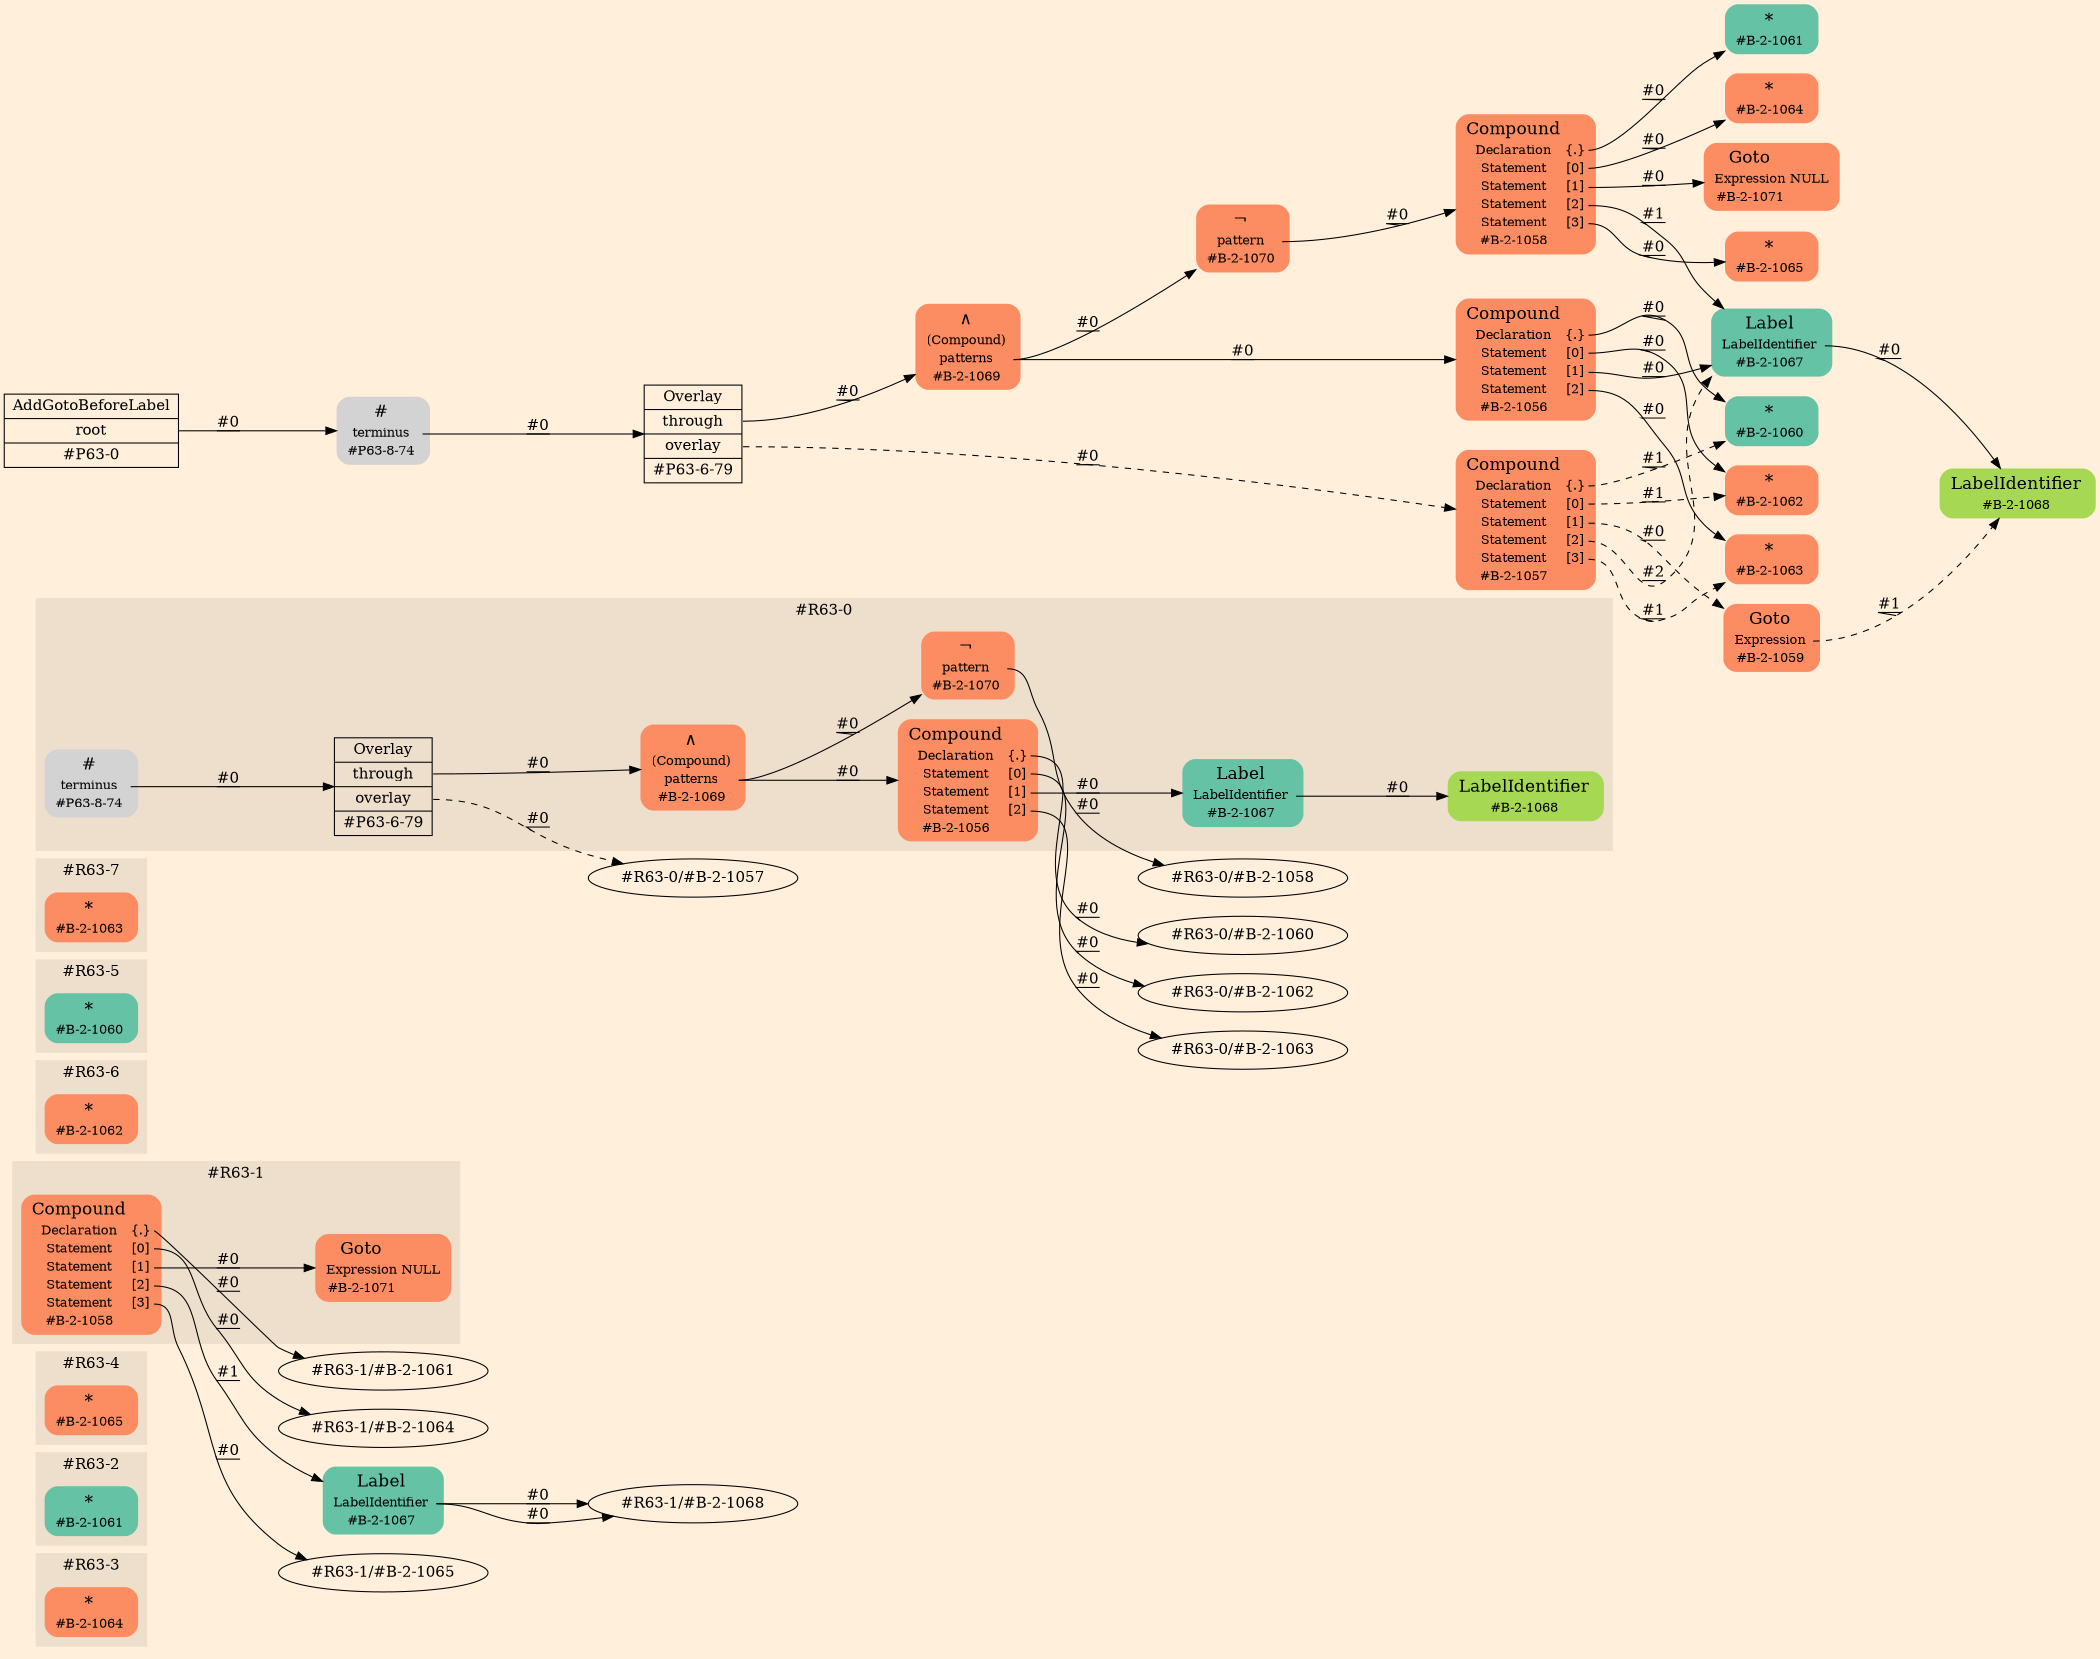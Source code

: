 digraph Inferno {
graph [
rankdir = "LR"
ranksep = 1.0
size = "14,20"
bgcolor = antiquewhite1
color = black
fontcolor = black
];
node [
];
subgraph "cluster#R63-3" {
label = "#R63-3"
style = "filled"
color = antiquewhite2
"#R63-3/#B-2-1064" [
shape = "plaintext"
fillcolor = "/set28/2"
label = <<TABLE BORDER="0" CELLBORDER="0" CELLSPACING="0">
 <TR>
  <TD><FONT POINT-SIZE="16.0">*</FONT></TD>
  <TD></TD>
 </TR>
 <TR>
  <TD>#B-2-1064</TD>
  <TD PORT="port0"></TD>
 </TR>
</TABLE>>
style = "rounded,filled"
fontsize = "12"
];
}
subgraph "cluster#R63-2" {
label = "#R63-2"
style = "filled"
color = antiquewhite2
"#R63-2/#B-2-1061" [
shape = "plaintext"
fillcolor = "/set28/1"
label = <<TABLE BORDER="0" CELLBORDER="0" CELLSPACING="0">
 <TR>
  <TD><FONT POINT-SIZE="16.0">*</FONT></TD>
  <TD></TD>
 </TR>
 <TR>
  <TD>#B-2-1061</TD>
  <TD PORT="port0"></TD>
 </TR>
</TABLE>>
style = "rounded,filled"
fontsize = "12"
];
}
subgraph "cluster#R63-4" {
label = "#R63-4"
style = "filled"
color = antiquewhite2
"#R63-4/#B-2-1065" [
shape = "plaintext"
fillcolor = "/set28/2"
label = <<TABLE BORDER="0" CELLBORDER="0" CELLSPACING="0">
 <TR>
  <TD><FONT POINT-SIZE="16.0">*</FONT></TD>
  <TD></TD>
 </TR>
 <TR>
  <TD>#B-2-1065</TD>
  <TD PORT="port0"></TD>
 </TR>
</TABLE>>
style = "rounded,filled"
fontsize = "12"
];
}
subgraph "cluster#R63-1" {
label = "#R63-1"
style = "filled"
color = antiquewhite2
"#R63-1/#B-2-1058" [
shape = "plaintext"
fillcolor = "/set28/2"
label = <<TABLE BORDER="0" CELLBORDER="0" CELLSPACING="0">
 <TR>
  <TD><FONT POINT-SIZE="16.0">Compound</FONT></TD>
  <TD></TD>
 </TR>
 <TR>
  <TD>Declaration</TD>
  <TD PORT="port0">{.}</TD>
 </TR>
 <TR>
  <TD>Statement</TD>
  <TD PORT="port1">[0]</TD>
 </TR>
 <TR>
  <TD>Statement</TD>
  <TD PORT="port2">[1]</TD>
 </TR>
 <TR>
  <TD>Statement</TD>
  <TD PORT="port3">[2]</TD>
 </TR>
 <TR>
  <TD>Statement</TD>
  <TD PORT="port4">[3]</TD>
 </TR>
 <TR>
  <TD>#B-2-1058</TD>
  <TD PORT="port5"></TD>
 </TR>
</TABLE>>
style = "rounded,filled"
fontsize = "12"
];
"#R63-1/#B-2-1071" [
shape = "plaintext"
fillcolor = "/set28/2"
label = <<TABLE BORDER="0" CELLBORDER="0" CELLSPACING="0">
 <TR>
  <TD><FONT POINT-SIZE="16.0">Goto</FONT></TD>
  <TD></TD>
 </TR>
 <TR>
  <TD>Expression</TD>
  <TD PORT="port0">NULL</TD>
 </TR>
 <TR>
  <TD>#B-2-1071</TD>
  <TD PORT="port1"></TD>
 </TR>
</TABLE>>
style = "rounded,filled"
fontsize = "12"
];
}
"#R63-1/#B-2-1067" [
shape = "plaintext"
fillcolor = "/set28/1"
label = <<TABLE BORDER="0" CELLBORDER="0" CELLSPACING="0">
 <TR>
  <TD><FONT POINT-SIZE="16.0">Label</FONT></TD>
  <TD></TD>
 </TR>
 <TR>
  <TD>LabelIdentifier</TD>
  <TD PORT="port0"></TD>
 </TR>
 <TR>
  <TD>#B-2-1067</TD>
  <TD PORT="port1"></TD>
 </TR>
</TABLE>>
style = "rounded,filled"
fontsize = "12"
];
"#R63-1/#B-2-1067":port0 -> "#R63-1/#B-2-1068" [style="solid"
label = "#0"
decorate = true
color = black
fontcolor = black
];
"#R63-1/#B-2-1058":port0 -> "#R63-1/#B-2-1061" [style="solid"
label = "#0"
decorate = true
color = black
fontcolor = black
];
"#R63-1/#B-2-1058":port1 -> "#R63-1/#B-2-1064" [style="solid"
label = "#0"
decorate = true
color = black
fontcolor = black
];
"#R63-1/#B-2-1058":port2 -> "#R63-1/#B-2-1071" [style="solid"
label = "#0"
decorate = true
color = black
fontcolor = black
];
"#R63-1/#B-2-1058":port3 -> "#R63-1/#B-2-1067" [style="solid"
label = "#1"
decorate = true
color = black
fontcolor = black
];
"#R63-1/#B-2-1058":port4 -> "#R63-1/#B-2-1065" [style="solid"
label = "#0"
decorate = true
color = black
fontcolor = black
];
"#R63-1/#B-2-1067":port0 -> "#R63-1/#B-2-1068" [style="solid"
label = "#0"
decorate = true
color = black
fontcolor = black
];
subgraph "cluster#R63-6" {
label = "#R63-6"
style = "filled"
color = antiquewhite2
"#R63-6/#B-2-1062" [
shape = "plaintext"
fillcolor = "/set28/2"
label = <<TABLE BORDER="0" CELLBORDER="0" CELLSPACING="0">
 <TR>
  <TD><FONT POINT-SIZE="16.0">*</FONT></TD>
  <TD></TD>
 </TR>
 <TR>
  <TD>#B-2-1062</TD>
  <TD PORT="port0"></TD>
 </TR>
</TABLE>>
style = "rounded,filled"
fontsize = "12"
];
}
subgraph "cluster#R63-5" {
label = "#R63-5"
style = "filled"
color = antiquewhite2
"#R63-5/#B-2-1060" [
shape = "plaintext"
fillcolor = "/set28/1"
label = <<TABLE BORDER="0" CELLBORDER="0" CELLSPACING="0">
 <TR>
  <TD><FONT POINT-SIZE="16.0">*</FONT></TD>
  <TD></TD>
 </TR>
 <TR>
  <TD>#B-2-1060</TD>
  <TD PORT="port0"></TD>
 </TR>
</TABLE>>
style = "rounded,filled"
fontsize = "12"
];
}
subgraph "cluster#R63-7" {
label = "#R63-7"
style = "filled"
color = antiquewhite2
"#R63-7/#B-2-1063" [
shape = "plaintext"
fillcolor = "/set28/2"
label = <<TABLE BORDER="0" CELLBORDER="0" CELLSPACING="0">
 <TR>
  <TD><FONT POINT-SIZE="16.0">*</FONT></TD>
  <TD></TD>
 </TR>
 <TR>
  <TD>#B-2-1063</TD>
  <TD PORT="port0"></TD>
 </TR>
</TABLE>>
style = "rounded,filled"
fontsize = "12"
];
}
subgraph "cluster#R63-0" {
label = "#R63-0"
style = "filled"
color = antiquewhite2
"#R63-0/#B-2-1070" [
shape = "plaintext"
fillcolor = "/set28/2"
label = <<TABLE BORDER="0" CELLBORDER="0" CELLSPACING="0">
 <TR>
  <TD><FONT POINT-SIZE="16.0">¬</FONT></TD>
  <TD></TD>
 </TR>
 <TR>
  <TD>pattern</TD>
  <TD PORT="port0"></TD>
 </TR>
 <TR>
  <TD>#B-2-1070</TD>
  <TD PORT="port1"></TD>
 </TR>
</TABLE>>
style = "rounded,filled"
fontsize = "12"
];
"#R63-0/#P63-6-79" [
shape = "record"
fillcolor = antiquewhite2
label = "<fixed> Overlay | <port0> through | <port1> overlay | <port2> #P63-6-79"
style = "filled"
fontsize = "14"
color = black
fontcolor = black
];
"#R63-0/#B-2-1068" [
shape = "plaintext"
fillcolor = "/set28/5"
label = <<TABLE BORDER="0" CELLBORDER="0" CELLSPACING="0">
 <TR>
  <TD><FONT POINT-SIZE="16.0">LabelIdentifier</FONT></TD>
  <TD></TD>
 </TR>
 <TR>
  <TD>#B-2-1068</TD>
  <TD PORT="port0"></TD>
 </TR>
</TABLE>>
style = "rounded,filled"
fontsize = "12"
];
"#R63-0/#P63-8-74" [
shape = "plaintext"
label = <<TABLE BORDER="0" CELLBORDER="0" CELLSPACING="0">
 <TR>
  <TD><FONT POINT-SIZE="16.0">#</FONT></TD>
  <TD></TD>
 </TR>
 <TR>
  <TD>terminus</TD>
  <TD PORT="port0"></TD>
 </TR>
 <TR>
  <TD>#P63-8-74</TD>
  <TD PORT="port1"></TD>
 </TR>
</TABLE>>
style = "rounded,filled"
fontsize = "12"
];
"#R63-0/#B-2-1069" [
shape = "plaintext"
fillcolor = "/set28/2"
label = <<TABLE BORDER="0" CELLBORDER="0" CELLSPACING="0">
 <TR>
  <TD><FONT POINT-SIZE="16.0">∧</FONT></TD>
  <TD></TD>
 </TR>
 <TR>
  <TD>(Compound)</TD>
  <TD PORT="port0"></TD>
 </TR>
 <TR>
  <TD>patterns</TD>
  <TD PORT="port1"></TD>
 </TR>
 <TR>
  <TD>#B-2-1069</TD>
  <TD PORT="port2"></TD>
 </TR>
</TABLE>>
style = "rounded,filled"
fontsize = "12"
];
"#R63-0/#B-2-1067" [
shape = "plaintext"
fillcolor = "/set28/1"
label = <<TABLE BORDER="0" CELLBORDER="0" CELLSPACING="0">
 <TR>
  <TD><FONT POINT-SIZE="16.0">Label</FONT></TD>
  <TD></TD>
 </TR>
 <TR>
  <TD>LabelIdentifier</TD>
  <TD PORT="port0"></TD>
 </TR>
 <TR>
  <TD>#B-2-1067</TD>
  <TD PORT="port1"></TD>
 </TR>
</TABLE>>
style = "rounded,filled"
fontsize = "12"
];
"#R63-0/#B-2-1056" [
shape = "plaintext"
fillcolor = "/set28/2"
label = <<TABLE BORDER="0" CELLBORDER="0" CELLSPACING="0">
 <TR>
  <TD><FONT POINT-SIZE="16.0">Compound</FONT></TD>
  <TD></TD>
 </TR>
 <TR>
  <TD>Declaration</TD>
  <TD PORT="port0">{.}</TD>
 </TR>
 <TR>
  <TD>Statement</TD>
  <TD PORT="port1">[0]</TD>
 </TR>
 <TR>
  <TD>Statement</TD>
  <TD PORT="port2">[1]</TD>
 </TR>
 <TR>
  <TD>Statement</TD>
  <TD PORT="port3">[2]</TD>
 </TR>
 <TR>
  <TD>#B-2-1056</TD>
  <TD PORT="port4"></TD>
 </TR>
</TABLE>>
style = "rounded,filled"
fontsize = "12"
];
}
"#R63-0/#B-2-1070":port0 -> "#R63-0/#B-2-1058" [style="solid"
label = "#0"
decorate = true
color = black
fontcolor = black
];
"#R63-0/#P63-6-79":port0 -> "#R63-0/#B-2-1069" [style="solid"
label = "#0"
decorate = true
color = black
fontcolor = black
];
"#R63-0/#P63-6-79":port1 -> "#R63-0/#B-2-1057" [style="dashed"
label = "#0"
decorate = true
color = black
fontcolor = black
];
"#R63-0/#P63-8-74":port0 -> "#R63-0/#P63-6-79" [style="solid"
label = "#0"
decorate = true
color = black
fontcolor = black
];
"#R63-0/#B-2-1069":port1 -> "#R63-0/#B-2-1056" [style="solid"
label = "#0"
decorate = true
color = black
fontcolor = black
];
"#R63-0/#B-2-1069":port1 -> "#R63-0/#B-2-1070" [style="solid"
label = "#0"
decorate = true
color = black
fontcolor = black
];
"#R63-0/#B-2-1067":port0 -> "#R63-0/#B-2-1068" [style="solid"
label = "#0"
decorate = true
color = black
fontcolor = black
];
"#R63-0/#B-2-1056":port0 -> "#R63-0/#B-2-1060" [style="solid"
label = "#0"
decorate = true
color = black
fontcolor = black
];
"#R63-0/#B-2-1056":port1 -> "#R63-0/#B-2-1062" [style="solid"
label = "#0"
decorate = true
color = black
fontcolor = black
];
"#R63-0/#B-2-1056":port2 -> "#R63-0/#B-2-1067" [style="solid"
label = "#0"
decorate = true
color = black
fontcolor = black
];
"#R63-0/#B-2-1056":port3 -> "#R63-0/#B-2-1063" [style="solid"
label = "#0"
decorate = true
color = black
fontcolor = black
];
"CR#P63-0" [
shape = "record"
fillcolor = antiquewhite1
label = "<fixed> AddGotoBeforeLabel | <port0> root | <port1> #P63-0"
style = "filled"
fontsize = "14"
color = black
fontcolor = black
];
"#P63-8-74" [
shape = "plaintext"
label = <<TABLE BORDER="0" CELLBORDER="0" CELLSPACING="0">
 <TR>
  <TD><FONT POINT-SIZE="16.0">#</FONT></TD>
  <TD></TD>
 </TR>
 <TR>
  <TD>terminus</TD>
  <TD PORT="port0"></TD>
 </TR>
 <TR>
  <TD>#P63-8-74</TD>
  <TD PORT="port1"></TD>
 </TR>
</TABLE>>
style = "rounded,filled"
fontsize = "12"
];
"#P63-6-79" [
shape = "record"
fillcolor = antiquewhite1
label = "<fixed> Overlay | <port0> through | <port1> overlay | <port2> #P63-6-79"
style = "filled"
fontsize = "14"
color = black
fontcolor = black
];
"#B-2-1069" [
shape = "plaintext"
fillcolor = "/set28/2"
label = <<TABLE BORDER="0" CELLBORDER="0" CELLSPACING="0">
 <TR>
  <TD><FONT POINT-SIZE="16.0">∧</FONT></TD>
  <TD></TD>
 </TR>
 <TR>
  <TD>(Compound)</TD>
  <TD PORT="port0"></TD>
 </TR>
 <TR>
  <TD>patterns</TD>
  <TD PORT="port1"></TD>
 </TR>
 <TR>
  <TD>#B-2-1069</TD>
  <TD PORT="port2"></TD>
 </TR>
</TABLE>>
style = "rounded,filled"
fontsize = "12"
];
"#B-2-1056" [
shape = "plaintext"
fillcolor = "/set28/2"
label = <<TABLE BORDER="0" CELLBORDER="0" CELLSPACING="0">
 <TR>
  <TD><FONT POINT-SIZE="16.0">Compound</FONT></TD>
  <TD></TD>
 </TR>
 <TR>
  <TD>Declaration</TD>
  <TD PORT="port0">{.}</TD>
 </TR>
 <TR>
  <TD>Statement</TD>
  <TD PORT="port1">[0]</TD>
 </TR>
 <TR>
  <TD>Statement</TD>
  <TD PORT="port2">[1]</TD>
 </TR>
 <TR>
  <TD>Statement</TD>
  <TD PORT="port3">[2]</TD>
 </TR>
 <TR>
  <TD>#B-2-1056</TD>
  <TD PORT="port4"></TD>
 </TR>
</TABLE>>
style = "rounded,filled"
fontsize = "12"
];
"#B-2-1060" [
shape = "plaintext"
fillcolor = "/set28/1"
label = <<TABLE BORDER="0" CELLBORDER="0" CELLSPACING="0">
 <TR>
  <TD><FONT POINT-SIZE="16.0">*</FONT></TD>
  <TD></TD>
 </TR>
 <TR>
  <TD>#B-2-1060</TD>
  <TD PORT="port0"></TD>
 </TR>
</TABLE>>
style = "rounded,filled"
fontsize = "12"
];
"#B-2-1062" [
shape = "plaintext"
fillcolor = "/set28/2"
label = <<TABLE BORDER="0" CELLBORDER="0" CELLSPACING="0">
 <TR>
  <TD><FONT POINT-SIZE="16.0">*</FONT></TD>
  <TD></TD>
 </TR>
 <TR>
  <TD>#B-2-1062</TD>
  <TD PORT="port0"></TD>
 </TR>
</TABLE>>
style = "rounded,filled"
fontsize = "12"
];
"#B-2-1067" [
shape = "plaintext"
fillcolor = "/set28/1"
label = <<TABLE BORDER="0" CELLBORDER="0" CELLSPACING="0">
 <TR>
  <TD><FONT POINT-SIZE="16.0">Label</FONT></TD>
  <TD></TD>
 </TR>
 <TR>
  <TD>LabelIdentifier</TD>
  <TD PORT="port0"></TD>
 </TR>
 <TR>
  <TD>#B-2-1067</TD>
  <TD PORT="port1"></TD>
 </TR>
</TABLE>>
style = "rounded,filled"
fontsize = "12"
];
"#B-2-1068" [
shape = "plaintext"
fillcolor = "/set28/5"
label = <<TABLE BORDER="0" CELLBORDER="0" CELLSPACING="0">
 <TR>
  <TD><FONT POINT-SIZE="16.0">LabelIdentifier</FONT></TD>
  <TD></TD>
 </TR>
 <TR>
  <TD>#B-2-1068</TD>
  <TD PORT="port0"></TD>
 </TR>
</TABLE>>
style = "rounded,filled"
fontsize = "12"
];
"#B-2-1063" [
shape = "plaintext"
fillcolor = "/set28/2"
label = <<TABLE BORDER="0" CELLBORDER="0" CELLSPACING="0">
 <TR>
  <TD><FONT POINT-SIZE="16.0">*</FONT></TD>
  <TD></TD>
 </TR>
 <TR>
  <TD>#B-2-1063</TD>
  <TD PORT="port0"></TD>
 </TR>
</TABLE>>
style = "rounded,filled"
fontsize = "12"
];
"#B-2-1070" [
shape = "plaintext"
fillcolor = "/set28/2"
label = <<TABLE BORDER="0" CELLBORDER="0" CELLSPACING="0">
 <TR>
  <TD><FONT POINT-SIZE="16.0">¬</FONT></TD>
  <TD></TD>
 </TR>
 <TR>
  <TD>pattern</TD>
  <TD PORT="port0"></TD>
 </TR>
 <TR>
  <TD>#B-2-1070</TD>
  <TD PORT="port1"></TD>
 </TR>
</TABLE>>
style = "rounded,filled"
fontsize = "12"
];
"#B-2-1058" [
shape = "plaintext"
fillcolor = "/set28/2"
label = <<TABLE BORDER="0" CELLBORDER="0" CELLSPACING="0">
 <TR>
  <TD><FONT POINT-SIZE="16.0">Compound</FONT></TD>
  <TD></TD>
 </TR>
 <TR>
  <TD>Declaration</TD>
  <TD PORT="port0">{.}</TD>
 </TR>
 <TR>
  <TD>Statement</TD>
  <TD PORT="port1">[0]</TD>
 </TR>
 <TR>
  <TD>Statement</TD>
  <TD PORT="port2">[1]</TD>
 </TR>
 <TR>
  <TD>Statement</TD>
  <TD PORT="port3">[2]</TD>
 </TR>
 <TR>
  <TD>Statement</TD>
  <TD PORT="port4">[3]</TD>
 </TR>
 <TR>
  <TD>#B-2-1058</TD>
  <TD PORT="port5"></TD>
 </TR>
</TABLE>>
style = "rounded,filled"
fontsize = "12"
];
"#B-2-1061" [
shape = "plaintext"
fillcolor = "/set28/1"
label = <<TABLE BORDER="0" CELLBORDER="0" CELLSPACING="0">
 <TR>
  <TD><FONT POINT-SIZE="16.0">*</FONT></TD>
  <TD></TD>
 </TR>
 <TR>
  <TD>#B-2-1061</TD>
  <TD PORT="port0"></TD>
 </TR>
</TABLE>>
style = "rounded,filled"
fontsize = "12"
];
"#B-2-1064" [
shape = "plaintext"
fillcolor = "/set28/2"
label = <<TABLE BORDER="0" CELLBORDER="0" CELLSPACING="0">
 <TR>
  <TD><FONT POINT-SIZE="16.0">*</FONT></TD>
  <TD></TD>
 </TR>
 <TR>
  <TD>#B-2-1064</TD>
  <TD PORT="port0"></TD>
 </TR>
</TABLE>>
style = "rounded,filled"
fontsize = "12"
];
"#B-2-1071" [
shape = "plaintext"
fillcolor = "/set28/2"
label = <<TABLE BORDER="0" CELLBORDER="0" CELLSPACING="0">
 <TR>
  <TD><FONT POINT-SIZE="16.0">Goto</FONT></TD>
  <TD></TD>
 </TR>
 <TR>
  <TD>Expression</TD>
  <TD PORT="port0">NULL</TD>
 </TR>
 <TR>
  <TD>#B-2-1071</TD>
  <TD PORT="port1"></TD>
 </TR>
</TABLE>>
style = "rounded,filled"
fontsize = "12"
];
"#B-2-1065" [
shape = "plaintext"
fillcolor = "/set28/2"
label = <<TABLE BORDER="0" CELLBORDER="0" CELLSPACING="0">
 <TR>
  <TD><FONT POINT-SIZE="16.0">*</FONT></TD>
  <TD></TD>
 </TR>
 <TR>
  <TD>#B-2-1065</TD>
  <TD PORT="port0"></TD>
 </TR>
</TABLE>>
style = "rounded,filled"
fontsize = "12"
];
"#B-2-1057" [
shape = "plaintext"
fillcolor = "/set28/2"
label = <<TABLE BORDER="0" CELLBORDER="0" CELLSPACING="0">
 <TR>
  <TD><FONT POINT-SIZE="16.0">Compound</FONT></TD>
  <TD></TD>
 </TR>
 <TR>
  <TD>Declaration</TD>
  <TD PORT="port0">{.}</TD>
 </TR>
 <TR>
  <TD>Statement</TD>
  <TD PORT="port1">[0]</TD>
 </TR>
 <TR>
  <TD>Statement</TD>
  <TD PORT="port2">[1]</TD>
 </TR>
 <TR>
  <TD>Statement</TD>
  <TD PORT="port3">[2]</TD>
 </TR>
 <TR>
  <TD>Statement</TD>
  <TD PORT="port4">[3]</TD>
 </TR>
 <TR>
  <TD>#B-2-1057</TD>
  <TD PORT="port5"></TD>
 </TR>
</TABLE>>
style = "rounded,filled"
fontsize = "12"
];
"#B-2-1059" [
shape = "plaintext"
fillcolor = "/set28/2"
label = <<TABLE BORDER="0" CELLBORDER="0" CELLSPACING="0">
 <TR>
  <TD><FONT POINT-SIZE="16.0">Goto</FONT></TD>
  <TD></TD>
 </TR>
 <TR>
  <TD>Expression</TD>
  <TD PORT="port0"></TD>
 </TR>
 <TR>
  <TD>#B-2-1059</TD>
  <TD PORT="port1"></TD>
 </TR>
</TABLE>>
style = "rounded,filled"
fontsize = "12"
];
"CR#P63-0":port0 -> "#P63-8-74" [style="solid"
label = "#0"
decorate = true
color = black
fontcolor = black
];
"#P63-8-74":port0 -> "#P63-6-79" [style="solid"
label = "#0"
decorate = true
color = black
fontcolor = black
];
"#P63-6-79":port0 -> "#B-2-1069" [style="solid"
label = "#0"
decorate = true
color = black
fontcolor = black
];
"#P63-6-79":port1 -> "#B-2-1057" [style="dashed"
label = "#0"
decorate = true
color = black
fontcolor = black
];
"#B-2-1069":port1 -> "#B-2-1056" [style="solid"
label = "#0"
decorate = true
color = black
fontcolor = black
];
"#B-2-1069":port1 -> "#B-2-1070" [style="solid"
label = "#0"
decorate = true
color = black
fontcolor = black
];
"#B-2-1056":port0 -> "#B-2-1060" [style="solid"
label = "#0"
decorate = true
color = black
fontcolor = black
];
"#B-2-1056":port1 -> "#B-2-1062" [style="solid"
label = "#0"
decorate = true
color = black
fontcolor = black
];
"#B-2-1056":port2 -> "#B-2-1067" [style="solid"
label = "#0"
decorate = true
color = black
fontcolor = black
];
"#B-2-1056":port3 -> "#B-2-1063" [style="solid"
label = "#0"
decorate = true
color = black
fontcolor = black
];
"#B-2-1067":port0 -> "#B-2-1068" [style="solid"
label = "#0"
decorate = true
color = black
fontcolor = black
];
"#B-2-1070":port0 -> "#B-2-1058" [style="solid"
label = "#0"
decorate = true
color = black
fontcolor = black
];
"#B-2-1058":port0 -> "#B-2-1061" [style="solid"
label = "#0"
decorate = true
color = black
fontcolor = black
];
"#B-2-1058":port1 -> "#B-2-1064" [style="solid"
label = "#0"
decorate = true
color = black
fontcolor = black
];
"#B-2-1058":port2 -> "#B-2-1071" [style="solid"
label = "#0"
decorate = true
color = black
fontcolor = black
];
"#B-2-1058":port3 -> "#B-2-1067" [style="solid"
label = "#1"
decorate = true
color = black
fontcolor = black
];
"#B-2-1058":port4 -> "#B-2-1065" [style="solid"
label = "#0"
decorate = true
color = black
fontcolor = black
];
"#B-2-1057":port0 -> "#B-2-1060" [style="dashed"
label = "#1"
decorate = true
color = black
fontcolor = black
];
"#B-2-1057":port1 -> "#B-2-1062" [style="dashed"
label = "#1"
decorate = true
color = black
fontcolor = black
];
"#B-2-1057":port2 -> "#B-2-1059" [style="dashed"
label = "#0"
decorate = true
color = black
fontcolor = black
];
"#B-2-1057":port3 -> "#B-2-1067" [style="dashed"
label = "#2"
decorate = true
color = black
fontcolor = black
];
"#B-2-1057":port4 -> "#B-2-1063" [style="dashed"
label = "#1"
decorate = true
color = black
fontcolor = black
];
"#B-2-1059":port0 -> "#B-2-1068" [style="dashed"
label = "#1"
decorate = true
color = black
fontcolor = black
];
}
